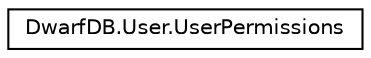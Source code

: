 digraph "Graphical Class Hierarchy"
{
  edge [fontname="Helvetica",fontsize="10",labelfontname="Helvetica",labelfontsize="10"];
  node [fontname="Helvetica",fontsize="10",shape=record];
  rankdir="LR";
  Node1 [label="DwarfDB.User.UserPermissions",height=0.2,width=0.4,color="black", fillcolor="white", style="filled",URL="$class_dwarf_d_b_1_1_user_1_1_user_permissions.html",tooltip="Description of Permissions. "];
}
